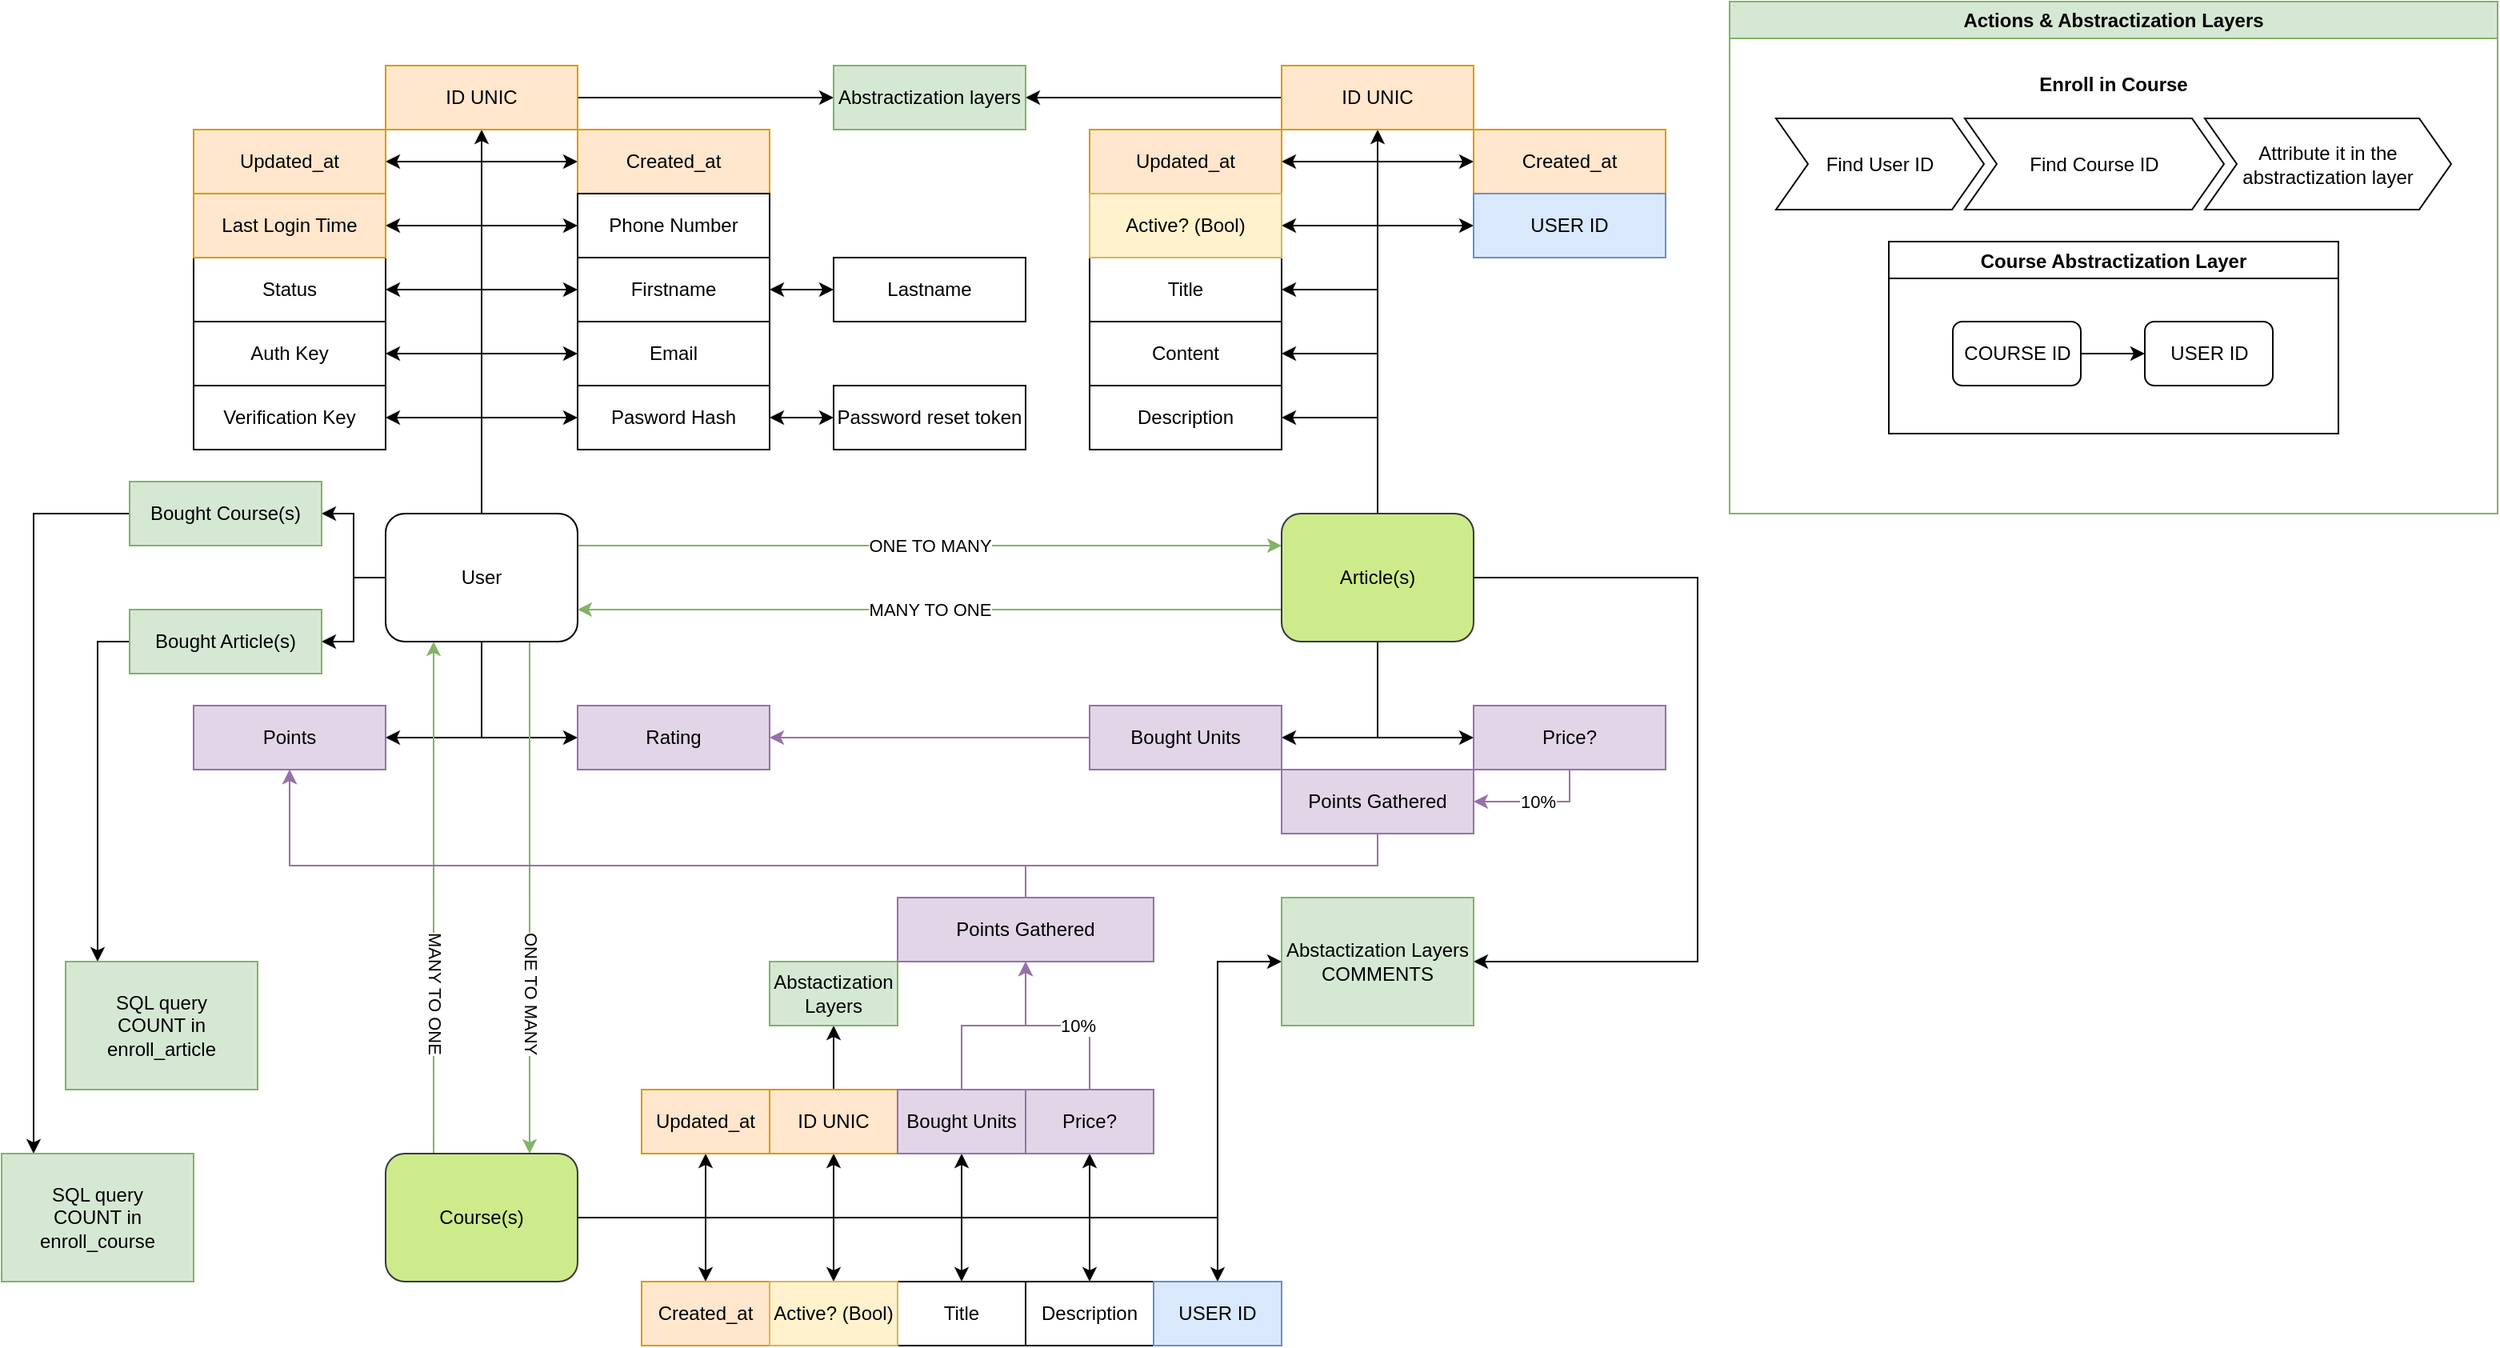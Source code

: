 <mxfile version="26.2.13">
  <diagram name="Page-1" id="SpCLHyw3w-fDd1gSGfi8">
    <mxGraphModel dx="1428" dy="751" grid="1" gridSize="10" guides="1" tooltips="1" connect="1" arrows="1" fold="1" page="1" pageScale="1" pageWidth="1600" pageHeight="900" background="none" math="0" shadow="0">
      <root>
        <mxCell id="0" />
        <mxCell id="1" parent="0" />
        <mxCell id="BDpEDTF0AWE_DL_EVBVq-15" style="edgeStyle=orthogonalEdgeStyle;rounded=0;orthogonalLoop=1;jettySize=auto;html=1;exitX=0.5;exitY=0;exitDx=0;exitDy=0;entryX=0;entryY=0.5;entryDx=0;entryDy=0;" parent="1" source="BDpEDTF0AWE_DL_EVBVq-1" target="BDpEDTF0AWE_DL_EVBVq-14" edge="1">
          <mxGeometry relative="1" as="geometry" />
        </mxCell>
        <mxCell id="BDpEDTF0AWE_DL_EVBVq-16" style="edgeStyle=orthogonalEdgeStyle;rounded=0;orthogonalLoop=1;jettySize=auto;html=1;exitX=0.5;exitY=0;exitDx=0;exitDy=0;entryX=0;entryY=0.5;entryDx=0;entryDy=0;" parent="1" source="BDpEDTF0AWE_DL_EVBVq-1" target="BDpEDTF0AWE_DL_EVBVq-11" edge="1">
          <mxGeometry relative="1" as="geometry" />
        </mxCell>
        <mxCell id="BDpEDTF0AWE_DL_EVBVq-26" style="edgeStyle=orthogonalEdgeStyle;rounded=0;orthogonalLoop=1;jettySize=auto;html=1;exitX=0.5;exitY=0;exitDx=0;exitDy=0;entryX=0.5;entryY=1;entryDx=0;entryDy=0;" parent="1" source="BDpEDTF0AWE_DL_EVBVq-1" target="BDpEDTF0AWE_DL_EVBVq-17" edge="1">
          <mxGeometry relative="1" as="geometry" />
        </mxCell>
        <mxCell id="BDpEDTF0AWE_DL_EVBVq-27" style="edgeStyle=orthogonalEdgeStyle;rounded=0;orthogonalLoop=1;jettySize=auto;html=1;exitX=0.5;exitY=0;exitDx=0;exitDy=0;entryX=1;entryY=0.5;entryDx=0;entryDy=0;" parent="1" source="BDpEDTF0AWE_DL_EVBVq-1" target="BDpEDTF0AWE_DL_EVBVq-23" edge="1">
          <mxGeometry relative="1" as="geometry" />
        </mxCell>
        <mxCell id="BDpEDTF0AWE_DL_EVBVq-28" style="edgeStyle=orthogonalEdgeStyle;rounded=0;orthogonalLoop=1;jettySize=auto;html=1;exitX=0.5;exitY=0;exitDx=0;exitDy=0;entryX=1;entryY=0.5;entryDx=0;entryDy=0;" parent="1" source="BDpEDTF0AWE_DL_EVBVq-1" target="BDpEDTF0AWE_DL_EVBVq-19" edge="1">
          <mxGeometry relative="1" as="geometry" />
        </mxCell>
        <mxCell id="BDpEDTF0AWE_DL_EVBVq-29" style="edgeStyle=orthogonalEdgeStyle;rounded=0;orthogonalLoop=1;jettySize=auto;html=1;exitX=0.5;exitY=0;exitDx=0;exitDy=0;entryX=1;entryY=0.5;entryDx=0;entryDy=0;" parent="1" source="BDpEDTF0AWE_DL_EVBVq-1" target="BDpEDTF0AWE_DL_EVBVq-3" edge="1">
          <mxGeometry relative="1" as="geometry" />
        </mxCell>
        <mxCell id="BDpEDTF0AWE_DL_EVBVq-56" style="edgeStyle=orthogonalEdgeStyle;rounded=0;orthogonalLoop=1;jettySize=auto;html=1;exitX=0.5;exitY=0;exitDx=0;exitDy=0;entryX=0;entryY=0.5;entryDx=0;entryDy=0;" parent="1" source="BDpEDTF0AWE_DL_EVBVq-1" target="BDpEDTF0AWE_DL_EVBVq-53" edge="1">
          <mxGeometry relative="1" as="geometry" />
        </mxCell>
        <mxCell id="BDpEDTF0AWE_DL_EVBVq-57" style="edgeStyle=orthogonalEdgeStyle;rounded=0;orthogonalLoop=1;jettySize=auto;html=1;exitX=0.5;exitY=0;exitDx=0;exitDy=0;entryX=1;entryY=0.5;entryDx=0;entryDy=0;" parent="1" source="BDpEDTF0AWE_DL_EVBVq-1" target="BDpEDTF0AWE_DL_EVBVq-55" edge="1">
          <mxGeometry relative="1" as="geometry" />
        </mxCell>
        <mxCell id="BDpEDTF0AWE_DL_EVBVq-69" style="edgeStyle=orthogonalEdgeStyle;rounded=0;orthogonalLoop=1;jettySize=auto;html=1;exitX=0.5;exitY=1;exitDx=0;exitDy=0;entryX=1;entryY=0.5;entryDx=0;entryDy=0;" parent="1" source="BDpEDTF0AWE_DL_EVBVq-1" target="BDpEDTF0AWE_DL_EVBVq-68" edge="1">
          <mxGeometry relative="1" as="geometry" />
        </mxCell>
        <mxCell id="BDpEDTF0AWE_DL_EVBVq-70" style="edgeStyle=orthogonalEdgeStyle;rounded=0;orthogonalLoop=1;jettySize=auto;html=1;exitX=0.5;exitY=1;exitDx=0;exitDy=0;entryX=0;entryY=0.5;entryDx=0;entryDy=0;" parent="1" source="BDpEDTF0AWE_DL_EVBVq-1" target="BDpEDTF0AWE_DL_EVBVq-67" edge="1">
          <mxGeometry relative="1" as="geometry" />
        </mxCell>
        <mxCell id="BDpEDTF0AWE_DL_EVBVq-99" value="ONE TO MANY" style="edgeStyle=orthogonalEdgeStyle;rounded=0;orthogonalLoop=1;jettySize=auto;html=1;exitX=1;exitY=0.25;exitDx=0;exitDy=0;entryX=0;entryY=0.25;entryDx=0;entryDy=0;fillColor=#d5e8d4;strokeColor=#82b366;" parent="1" source="BDpEDTF0AWE_DL_EVBVq-1" target="BDpEDTF0AWE_DL_EVBVq-36" edge="1">
          <mxGeometry relative="1" as="geometry" />
        </mxCell>
        <mxCell id="zXt6T8_A0Qbx5lt6x_ep-111" value="ONE TO MANY" style="edgeStyle=orthogonalEdgeStyle;rounded=0;orthogonalLoop=1;jettySize=auto;html=1;exitX=0.75;exitY=1;exitDx=0;exitDy=0;entryX=0.75;entryY=0;entryDx=0;entryDy=0;fillColor=#d5e8d4;strokeColor=#82b366;verticalAlign=middle;textDirection=vertical-lr;horizontal=1;" parent="1" source="BDpEDTF0AWE_DL_EVBVq-1" target="zXt6T8_A0Qbx5lt6x_ep-57" edge="1">
          <mxGeometry x="0.375" relative="1" as="geometry">
            <mxPoint as="offset" />
          </mxGeometry>
        </mxCell>
        <mxCell id="b23-u13hWjBqwHDTTbJf-5" style="edgeStyle=orthogonalEdgeStyle;rounded=0;orthogonalLoop=1;jettySize=auto;html=1;exitX=0;exitY=0.5;exitDx=0;exitDy=0;entryX=1;entryY=0.5;entryDx=0;entryDy=0;" parent="1" source="BDpEDTF0AWE_DL_EVBVq-1" target="b23-u13hWjBqwHDTTbJf-3" edge="1">
          <mxGeometry relative="1" as="geometry" />
        </mxCell>
        <mxCell id="b23-u13hWjBqwHDTTbJf-6" style="edgeStyle=orthogonalEdgeStyle;rounded=0;orthogonalLoop=1;jettySize=auto;html=1;exitX=0;exitY=0.5;exitDx=0;exitDy=0;entryX=1;entryY=0.5;entryDx=0;entryDy=0;" parent="1" source="BDpEDTF0AWE_DL_EVBVq-1" target="b23-u13hWjBqwHDTTbJf-4" edge="1">
          <mxGeometry relative="1" as="geometry" />
        </mxCell>
        <mxCell id="TWWR-lM8KjQBj56lfUW2-2" style="edgeStyle=orthogonalEdgeStyle;rounded=0;orthogonalLoop=1;jettySize=auto;html=1;exitX=0.5;exitY=0;exitDx=0;exitDy=0;entryX=1;entryY=0.5;entryDx=0;entryDy=0;" parent="1" source="BDpEDTF0AWE_DL_EVBVq-1" target="TWWR-lM8KjQBj56lfUW2-1" edge="1">
          <mxGeometry relative="1" as="geometry" />
        </mxCell>
        <mxCell id="SgNSh5f6w930leUZRXvH-3" style="edgeStyle=orthogonalEdgeStyle;rounded=0;orthogonalLoop=1;jettySize=auto;html=1;exitX=0.5;exitY=0;exitDx=0;exitDy=0;entryX=0;entryY=0.5;entryDx=0;entryDy=0;" parent="1" source="BDpEDTF0AWE_DL_EVBVq-1" target="SgNSh5f6w930leUZRXvH-1" edge="1">
          <mxGeometry relative="1" as="geometry" />
        </mxCell>
        <mxCell id="BDpEDTF0AWE_DL_EVBVq-1" value="User" style="rounded=1;whiteSpace=wrap;html=1;" parent="1" vertex="1">
          <mxGeometry x="280" y="320" width="120" height="80" as="geometry" />
        </mxCell>
        <mxCell id="BDpEDTF0AWE_DL_EVBVq-3" value="Status" style="rounded=0;whiteSpace=wrap;html=1;" parent="1" vertex="1">
          <mxGeometry x="160" y="160" width="120" height="40" as="geometry" />
        </mxCell>
        <mxCell id="BDpEDTF0AWE_DL_EVBVq-8" style="edgeStyle=orthogonalEdgeStyle;rounded=0;orthogonalLoop=1;jettySize=auto;html=1;exitX=0;exitY=0.5;exitDx=0;exitDy=0;startArrow=classic;startFill=1;endArrow=none;" parent="1" source="BDpEDTF0AWE_DL_EVBVq-5" target="BDpEDTF0AWE_DL_EVBVq-1" edge="1">
          <mxGeometry relative="1" as="geometry" />
        </mxCell>
        <mxCell id="BDpEDTF0AWE_DL_EVBVq-10" value="" style="edgeStyle=orthogonalEdgeStyle;rounded=0;orthogonalLoop=1;jettySize=auto;html=1;startArrow=classic;startFill=1;" parent="1" source="BDpEDTF0AWE_DL_EVBVq-5" target="BDpEDTF0AWE_DL_EVBVq-9" edge="1">
          <mxGeometry relative="1" as="geometry" />
        </mxCell>
        <mxCell id="BDpEDTF0AWE_DL_EVBVq-5" value="Firstname" style="rounded=0;whiteSpace=wrap;html=1;" parent="1" vertex="1">
          <mxGeometry x="400" y="160" width="120" height="40" as="geometry" />
        </mxCell>
        <mxCell id="BDpEDTF0AWE_DL_EVBVq-9" value="Lastname" style="rounded=0;whiteSpace=wrap;html=1;" parent="1" vertex="1">
          <mxGeometry x="560" y="160" width="120" height="40" as="geometry" />
        </mxCell>
        <mxCell id="BDpEDTF0AWE_DL_EVBVq-11" value="Email" style="rounded=0;whiteSpace=wrap;html=1;" parent="1" vertex="1">
          <mxGeometry x="400" y="200" width="120" height="40" as="geometry" />
        </mxCell>
        <mxCell id="BDpEDTF0AWE_DL_EVBVq-22" value="" style="edgeStyle=orthogonalEdgeStyle;rounded=0;orthogonalLoop=1;jettySize=auto;html=1;startArrow=classic;startFill=1;" parent="1" source="BDpEDTF0AWE_DL_EVBVq-14" target="BDpEDTF0AWE_DL_EVBVq-21" edge="1">
          <mxGeometry relative="1" as="geometry" />
        </mxCell>
        <mxCell id="BDpEDTF0AWE_DL_EVBVq-14" value="Pasword Hash" style="rounded=0;whiteSpace=wrap;html=1;" parent="1" vertex="1">
          <mxGeometry x="400" y="240" width="120" height="40" as="geometry" />
        </mxCell>
        <mxCell id="zXt6T8_A0Qbx5lt6x_ep-78" style="edgeStyle=orthogonalEdgeStyle;rounded=0;orthogonalLoop=1;jettySize=auto;html=1;exitX=1;exitY=0.5;exitDx=0;exitDy=0;entryX=0;entryY=0.5;entryDx=0;entryDy=0;" parent="1" source="BDpEDTF0AWE_DL_EVBVq-17" target="zXt6T8_A0Qbx5lt6x_ep-76" edge="1">
          <mxGeometry relative="1" as="geometry" />
        </mxCell>
        <mxCell id="BDpEDTF0AWE_DL_EVBVq-17" value="ID UNIC" style="rounded=0;whiteSpace=wrap;html=1;fillColor=#ffe6cc;strokeColor=#d79b00;" parent="1" vertex="1">
          <mxGeometry x="280" y="40" width="120" height="40" as="geometry" />
        </mxCell>
        <mxCell id="BDpEDTF0AWE_DL_EVBVq-19" value="&lt;div&gt;Auth Key&lt;/div&gt;" style="rounded=0;whiteSpace=wrap;html=1;" parent="1" vertex="1">
          <mxGeometry x="160" y="200" width="120" height="40" as="geometry" />
        </mxCell>
        <mxCell id="BDpEDTF0AWE_DL_EVBVq-21" value="Password reset token" style="rounded=0;whiteSpace=wrap;html=1;" parent="1" vertex="1">
          <mxGeometry x="560" y="240" width="120" height="40" as="geometry" />
        </mxCell>
        <mxCell id="BDpEDTF0AWE_DL_EVBVq-23" value="Verification Key" style="rounded=0;whiteSpace=wrap;html=1;" parent="1" vertex="1">
          <mxGeometry x="160" y="240" width="120" height="40" as="geometry" />
        </mxCell>
        <mxCell id="BDpEDTF0AWE_DL_EVBVq-42" style="edgeStyle=orthogonalEdgeStyle;rounded=0;orthogonalLoop=1;jettySize=auto;html=1;exitX=0.5;exitY=0;exitDx=0;exitDy=0;entryX=0.5;entryY=1;entryDx=0;entryDy=0;" parent="1" source="BDpEDTF0AWE_DL_EVBVq-36" target="BDpEDTF0AWE_DL_EVBVq-41" edge="1">
          <mxGeometry relative="1" as="geometry" />
        </mxCell>
        <mxCell id="BDpEDTF0AWE_DL_EVBVq-60" style="edgeStyle=orthogonalEdgeStyle;rounded=0;orthogonalLoop=1;jettySize=auto;html=1;exitX=0.5;exitY=0;exitDx=0;exitDy=0;entryX=1;entryY=0.5;entryDx=0;entryDy=0;" parent="1" source="BDpEDTF0AWE_DL_EVBVq-36" target="BDpEDTF0AWE_DL_EVBVq-59" edge="1">
          <mxGeometry relative="1" as="geometry" />
        </mxCell>
        <mxCell id="BDpEDTF0AWE_DL_EVBVq-61" style="edgeStyle=orthogonalEdgeStyle;rounded=0;orthogonalLoop=1;jettySize=auto;html=1;exitX=0.5;exitY=0;exitDx=0;exitDy=0;entryX=0;entryY=0.5;entryDx=0;entryDy=0;" parent="1" source="BDpEDTF0AWE_DL_EVBVq-36" target="BDpEDTF0AWE_DL_EVBVq-58" edge="1">
          <mxGeometry relative="1" as="geometry" />
        </mxCell>
        <mxCell id="BDpEDTF0AWE_DL_EVBVq-98" value="MANY TO ONE" style="edgeStyle=orthogonalEdgeStyle;rounded=0;orthogonalLoop=1;jettySize=auto;html=1;exitX=0;exitY=0.75;exitDx=0;exitDy=0;entryX=1;entryY=0.75;entryDx=0;entryDy=0;fillColor=#d5e8d4;strokeColor=#82b366;" parent="1" source="BDpEDTF0AWE_DL_EVBVq-36" target="BDpEDTF0AWE_DL_EVBVq-1" edge="1">
          <mxGeometry relative="1" as="geometry" />
        </mxCell>
        <mxCell id="zXt6T8_A0Qbx5lt6x_ep-90" style="edgeStyle=orthogonalEdgeStyle;rounded=0;orthogonalLoop=1;jettySize=auto;html=1;exitX=0.5;exitY=0;exitDx=0;exitDy=0;entryX=1;entryY=0.5;entryDx=0;entryDy=0;" parent="1" source="BDpEDTF0AWE_DL_EVBVq-36" target="BDpEDTF0AWE_DL_EVBVq-82" edge="1">
          <mxGeometry relative="1" as="geometry" />
        </mxCell>
        <mxCell id="zXt6T8_A0Qbx5lt6x_ep-91" style="edgeStyle=orthogonalEdgeStyle;rounded=0;orthogonalLoop=1;jettySize=auto;html=1;exitX=0.5;exitY=0;exitDx=0;exitDy=0;entryX=1;entryY=0.5;entryDx=0;entryDy=0;" parent="1" source="BDpEDTF0AWE_DL_EVBVq-36" target="BDpEDTF0AWE_DL_EVBVq-52" edge="1">
          <mxGeometry relative="1" as="geometry" />
        </mxCell>
        <mxCell id="pmZ3VkrzZczNzY6PQVmS-1" style="edgeStyle=orthogonalEdgeStyle;rounded=0;orthogonalLoop=1;jettySize=auto;html=1;exitX=0.5;exitY=0;exitDx=0;exitDy=0;entryX=1;entryY=0.5;entryDx=0;entryDy=0;" edge="1" parent="1" source="BDpEDTF0AWE_DL_EVBVq-36" target="BDpEDTF0AWE_DL_EVBVq-51">
          <mxGeometry relative="1" as="geometry" />
        </mxCell>
        <mxCell id="pmZ3VkrzZczNzY6PQVmS-2" style="edgeStyle=orthogonalEdgeStyle;rounded=0;orthogonalLoop=1;jettySize=auto;html=1;exitX=0.5;exitY=0;exitDx=0;exitDy=0;entryX=1;entryY=0.5;entryDx=0;entryDy=0;" edge="1" parent="1" source="BDpEDTF0AWE_DL_EVBVq-36" target="BDpEDTF0AWE_DL_EVBVq-65">
          <mxGeometry relative="1" as="geometry" />
        </mxCell>
        <mxCell id="pmZ3VkrzZczNzY6PQVmS-5" style="edgeStyle=orthogonalEdgeStyle;rounded=0;orthogonalLoop=1;jettySize=auto;html=1;exitX=0.5;exitY=1;exitDx=0;exitDy=0;entryX=1;entryY=0.5;entryDx=0;entryDy=0;" edge="1" parent="1" source="BDpEDTF0AWE_DL_EVBVq-36" target="BDpEDTF0AWE_DL_EVBVq-72">
          <mxGeometry relative="1" as="geometry" />
        </mxCell>
        <mxCell id="pmZ3VkrzZczNzY6PQVmS-6" style="edgeStyle=orthogonalEdgeStyle;rounded=0;orthogonalLoop=1;jettySize=auto;html=1;exitX=0.5;exitY=1;exitDx=0;exitDy=0;entryX=0;entryY=0.5;entryDx=0;entryDy=0;" edge="1" parent="1" source="BDpEDTF0AWE_DL_EVBVq-36" target="BDpEDTF0AWE_DL_EVBVq-75">
          <mxGeometry relative="1" as="geometry" />
        </mxCell>
        <mxCell id="pmZ3VkrzZczNzY6PQVmS-11" style="edgeStyle=orthogonalEdgeStyle;rounded=0;orthogonalLoop=1;jettySize=auto;html=1;exitX=1;exitY=0.5;exitDx=0;exitDy=0;entryX=1;entryY=0.5;entryDx=0;entryDy=0;" edge="1" parent="1" source="BDpEDTF0AWE_DL_EVBVq-36" target="Z7HvO6-M0mpKmduFmXqY-6">
          <mxGeometry relative="1" as="geometry">
            <Array as="points">
              <mxPoint x="1100" y="360" />
              <mxPoint x="1100" y="600" />
            </Array>
          </mxGeometry>
        </mxCell>
        <mxCell id="pmZ3VkrzZczNzY6PQVmS-20" style="edgeStyle=orthogonalEdgeStyle;rounded=0;orthogonalLoop=1;jettySize=auto;html=1;exitX=0.5;exitY=0;exitDx=0;exitDy=0;entryX=0;entryY=0.5;entryDx=0;entryDy=0;" edge="1" parent="1" source="BDpEDTF0AWE_DL_EVBVq-36" target="pmZ3VkrzZczNzY6PQVmS-19">
          <mxGeometry relative="1" as="geometry" />
        </mxCell>
        <mxCell id="BDpEDTF0AWE_DL_EVBVq-36" value="&lt;div&gt;Article(s)&lt;/div&gt;" style="rounded=1;whiteSpace=wrap;html=1;glass=0;shadow=0;fillColor=#cdeb8b;strokeColor=#36393d;" parent="1" vertex="1">
          <mxGeometry x="840" y="320" width="120" height="80" as="geometry" />
        </mxCell>
        <mxCell id="zXt6T8_A0Qbx5lt6x_ep-77" style="edgeStyle=orthogonalEdgeStyle;rounded=0;orthogonalLoop=1;jettySize=auto;html=1;exitX=0;exitY=0.5;exitDx=0;exitDy=0;entryX=1;entryY=0.5;entryDx=0;entryDy=0;" parent="1" source="BDpEDTF0AWE_DL_EVBVq-41" target="zXt6T8_A0Qbx5lt6x_ep-76" edge="1">
          <mxGeometry relative="1" as="geometry" />
        </mxCell>
        <mxCell id="BDpEDTF0AWE_DL_EVBVq-41" value="ID UNIC" style="rounded=0;whiteSpace=wrap;html=1;fillColor=#ffe6cc;strokeColor=#d79b00;" parent="1" vertex="1">
          <mxGeometry x="840" y="40" width="120" height="40" as="geometry" />
        </mxCell>
        <mxCell id="BDpEDTF0AWE_DL_EVBVq-51" value="&lt;div&gt;Title&lt;/div&gt;" style="rounded=0;whiteSpace=wrap;html=1;" parent="1" vertex="1">
          <mxGeometry x="720" y="160" width="120" height="40" as="geometry" />
        </mxCell>
        <mxCell id="BDpEDTF0AWE_DL_EVBVq-52" value="Content" style="rounded=0;whiteSpace=wrap;html=1;" parent="1" vertex="1">
          <mxGeometry x="720" y="200" width="120" height="40" as="geometry" />
        </mxCell>
        <mxCell id="BDpEDTF0AWE_DL_EVBVq-53" value="&lt;div&gt;Created_at&lt;/div&gt;" style="rounded=0;whiteSpace=wrap;html=1;fillColor=#ffe6cc;strokeColor=#d79b00;" parent="1" vertex="1">
          <mxGeometry x="400" y="80" width="120" height="40" as="geometry" />
        </mxCell>
        <mxCell id="BDpEDTF0AWE_DL_EVBVq-55" value="Updated_at" style="rounded=0;whiteSpace=wrap;html=1;fillColor=#ffe6cc;strokeColor=#d79b00;" parent="1" vertex="1">
          <mxGeometry x="160" y="80" width="120" height="40" as="geometry" />
        </mxCell>
        <mxCell id="BDpEDTF0AWE_DL_EVBVq-58" value="&lt;div&gt;Created_at&lt;/div&gt;" style="rounded=0;whiteSpace=wrap;html=1;fillColor=#ffe6cc;strokeColor=#d79b00;" parent="1" vertex="1">
          <mxGeometry x="960" y="80" width="120" height="40" as="geometry" />
        </mxCell>
        <mxCell id="BDpEDTF0AWE_DL_EVBVq-59" value="Updated_at" style="rounded=0;whiteSpace=wrap;html=1;fillColor=#ffe6cc;strokeColor=#d79b00;" parent="1" vertex="1">
          <mxGeometry x="720" y="80" width="120" height="40" as="geometry" />
        </mxCell>
        <mxCell id="BDpEDTF0AWE_DL_EVBVq-65" value="Active? (Bool)" style="rounded=0;whiteSpace=wrap;html=1;fillColor=#fff2cc;strokeColor=#d6b656;" parent="1" vertex="1">
          <mxGeometry x="720" y="120" width="120" height="40" as="geometry" />
        </mxCell>
        <mxCell id="BDpEDTF0AWE_DL_EVBVq-67" value="Rating" style="rounded=0;whiteSpace=wrap;html=1;fillColor=#e1d5e7;strokeColor=#9673a6;" parent="1" vertex="1">
          <mxGeometry x="400" y="440" width="120" height="40" as="geometry" />
        </mxCell>
        <mxCell id="BDpEDTF0AWE_DL_EVBVq-68" value="&lt;div&gt;Points&lt;/div&gt;" style="rounded=0;whiteSpace=wrap;html=1;fillColor=#e1d5e7;strokeColor=#9673a6;" parent="1" vertex="1">
          <mxGeometry x="160" y="440" width="120" height="40" as="geometry" />
        </mxCell>
        <mxCell id="pmZ3VkrzZczNzY6PQVmS-8" style="edgeStyle=orthogonalEdgeStyle;rounded=0;orthogonalLoop=1;jettySize=auto;html=1;exitX=0.5;exitY=1;exitDx=0;exitDy=0;entryX=0.5;entryY=1;entryDx=0;entryDy=0;fillColor=#e1d5e7;strokeColor=#9673a6;" edge="1" parent="1" source="BDpEDTF0AWE_DL_EVBVq-71" target="BDpEDTF0AWE_DL_EVBVq-68">
          <mxGeometry relative="1" as="geometry" />
        </mxCell>
        <mxCell id="BDpEDTF0AWE_DL_EVBVq-71" value="Points Gathered" style="rounded=0;whiteSpace=wrap;html=1;fillColor=#e1d5e7;strokeColor=#9673a6;" parent="1" vertex="1">
          <mxGeometry x="840" y="480" width="120" height="40" as="geometry" />
        </mxCell>
        <mxCell id="zXt6T8_A0Qbx5lt6x_ep-5" style="edgeStyle=orthogonalEdgeStyle;rounded=0;orthogonalLoop=1;jettySize=auto;html=1;exitX=0;exitY=0.5;exitDx=0;exitDy=0;entryX=1;entryY=0.5;entryDx=0;entryDy=0;fillColor=#e1d5e7;strokeColor=#9673a6;" parent="1" source="BDpEDTF0AWE_DL_EVBVq-72" target="BDpEDTF0AWE_DL_EVBVq-67" edge="1">
          <mxGeometry relative="1" as="geometry" />
        </mxCell>
        <mxCell id="BDpEDTF0AWE_DL_EVBVq-72" value="Bought Units" style="rounded=0;whiteSpace=wrap;html=1;fillColor=#e1d5e7;strokeColor=#9673a6;" parent="1" vertex="1">
          <mxGeometry x="720" y="440" width="120" height="40" as="geometry" />
        </mxCell>
        <mxCell id="pmZ3VkrzZczNzY6PQVmS-7" value="10%" style="edgeStyle=orthogonalEdgeStyle;rounded=0;orthogonalLoop=1;jettySize=auto;html=1;exitX=0.5;exitY=1;exitDx=0;exitDy=0;entryX=1;entryY=0.5;entryDx=0;entryDy=0;fillColor=#e1d5e7;strokeColor=#9673a6;" edge="1" parent="1" source="BDpEDTF0AWE_DL_EVBVq-75" target="BDpEDTF0AWE_DL_EVBVq-71">
          <mxGeometry relative="1" as="geometry" />
        </mxCell>
        <mxCell id="BDpEDTF0AWE_DL_EVBVq-75" value="Price?" style="rounded=0;whiteSpace=wrap;html=1;fillColor=#e1d5e7;strokeColor=#9673a6;" parent="1" vertex="1">
          <mxGeometry x="960" y="440" width="120" height="40" as="geometry" />
        </mxCell>
        <mxCell id="BDpEDTF0AWE_DL_EVBVq-82" value="Description" style="rounded=0;whiteSpace=wrap;html=1;" parent="1" vertex="1">
          <mxGeometry x="720" y="240" width="120" height="40" as="geometry" />
        </mxCell>
        <mxCell id="zXt6T8_A0Qbx5lt6x_ep-27" value="Actions &amp;amp; Abstractization Layers" style="swimlane;horizontal=1;whiteSpace=wrap;html=1;fillStyle=auto;rounded=0;glass=0;swimlaneFillColor=none;fillColor=#d5e8d4;shadow=0;strokeColor=#82b366;" parent="1" vertex="1">
          <mxGeometry x="1120" width="480" height="320" as="geometry" />
        </mxCell>
        <mxCell id="zXt6T8_A0Qbx5lt6x_ep-17" value="Course Abstractization Layer" style="swimlane;swimlaneFillColor=default;" parent="zXt6T8_A0Qbx5lt6x_ep-27" vertex="1">
          <mxGeometry x="99.5" y="150" width="281" height="120" as="geometry" />
        </mxCell>
        <mxCell id="zXt6T8_A0Qbx5lt6x_ep-18" value="USER ID" style="rounded=1;whiteSpace=wrap;html=1;" parent="zXt6T8_A0Qbx5lt6x_ep-17" vertex="1">
          <mxGeometry x="160" y="50" width="80" height="40" as="geometry" />
        </mxCell>
        <mxCell id="zXt6T8_A0Qbx5lt6x_ep-19" style="edgeStyle=orthogonalEdgeStyle;rounded=0;orthogonalLoop=1;jettySize=auto;html=1;exitX=1;exitY=0.5;exitDx=0;exitDy=0;entryX=0;entryY=0.5;entryDx=0;entryDy=0;" parent="zXt6T8_A0Qbx5lt6x_ep-17" source="zXt6T8_A0Qbx5lt6x_ep-20" target="zXt6T8_A0Qbx5lt6x_ep-18" edge="1">
          <mxGeometry relative="1" as="geometry" />
        </mxCell>
        <mxCell id="zXt6T8_A0Qbx5lt6x_ep-20" value="COURSE ID" style="rounded=1;whiteSpace=wrap;html=1;" parent="zXt6T8_A0Qbx5lt6x_ep-17" vertex="1">
          <mxGeometry x="40" y="50" width="80" height="40" as="geometry" />
        </mxCell>
        <mxCell id="zXt6T8_A0Qbx5lt6x_ep-22" value="Enroll in Course" style="swimlane;childLayout=stackLayout;horizontal=1;fillColor=none;horizontalStack=1;resizeParent=1;resizeParentMax=0;resizeLast=0;collapsible=0;strokeColor=none;stackBorder=10;stackSpacing=-12;resizable=1;align=center;points=[];whiteSpace=wrap;html=1;" parent="zXt6T8_A0Qbx5lt6x_ep-27" vertex="1">
          <mxGeometry x="19" y="40" width="442" height="100" as="geometry" />
        </mxCell>
        <mxCell id="zXt6T8_A0Qbx5lt6x_ep-23" value="Find User ID" style="shape=step;perimeter=stepPerimeter;fixedSize=1;points=[];whiteSpace=wrap;html=1;" parent="zXt6T8_A0Qbx5lt6x_ep-22" vertex="1">
          <mxGeometry x="10" y="33" width="130" height="57" as="geometry" />
        </mxCell>
        <mxCell id="zXt6T8_A0Qbx5lt6x_ep-24" value="Find Course ID" style="shape=step;perimeter=stepPerimeter;fixedSize=1;points=[];whiteSpace=wrap;html=1;" parent="zXt6T8_A0Qbx5lt6x_ep-22" vertex="1">
          <mxGeometry x="128" y="33" width="162" height="57" as="geometry" />
        </mxCell>
        <mxCell id="zXt6T8_A0Qbx5lt6x_ep-25" value="Attribute it in the abstractization layer" style="shape=step;perimeter=stepPerimeter;fixedSize=1;points=[];whiteSpace=wrap;html=1;" parent="zXt6T8_A0Qbx5lt6x_ep-22" vertex="1">
          <mxGeometry x="278" y="33" width="154" height="57" as="geometry" />
        </mxCell>
        <mxCell id="zXt6T8_A0Qbx5lt6x_ep-63" style="edgeStyle=orthogonalEdgeStyle;rounded=0;orthogonalLoop=1;jettySize=auto;html=1;exitX=1;exitY=0.5;exitDx=0;exitDy=0;entryX=0.5;entryY=0;entryDx=0;entryDy=0;" parent="1" source="zXt6T8_A0Qbx5lt6x_ep-57" target="zXt6T8_A0Qbx5lt6x_ep-59" edge="1">
          <mxGeometry relative="1" as="geometry" />
        </mxCell>
        <mxCell id="zXt6T8_A0Qbx5lt6x_ep-64" style="edgeStyle=orthogonalEdgeStyle;rounded=0;orthogonalLoop=1;jettySize=auto;html=1;exitX=1;exitY=0.5;exitDx=0;exitDy=0;entryX=0.5;entryY=0;entryDx=0;entryDy=0;" parent="1" source="zXt6T8_A0Qbx5lt6x_ep-57" target="zXt6T8_A0Qbx5lt6x_ep-60" edge="1">
          <mxGeometry relative="1" as="geometry" />
        </mxCell>
        <mxCell id="zXt6T8_A0Qbx5lt6x_ep-70" style="edgeStyle=orthogonalEdgeStyle;rounded=0;orthogonalLoop=1;jettySize=auto;html=1;exitX=1;exitY=0.5;exitDx=0;exitDy=0;entryX=0.5;entryY=1;entryDx=0;entryDy=0;" parent="1" source="zXt6T8_A0Qbx5lt6x_ep-57" target="zXt6T8_A0Qbx5lt6x_ep-68" edge="1">
          <mxGeometry relative="1" as="geometry" />
        </mxCell>
        <mxCell id="zXt6T8_A0Qbx5lt6x_ep-71" style="edgeStyle=orthogonalEdgeStyle;rounded=0;orthogonalLoop=1;jettySize=auto;html=1;exitX=1;exitY=0.5;exitDx=0;exitDy=0;entryX=0.5;entryY=1;entryDx=0;entryDy=0;" parent="1" source="zXt6T8_A0Qbx5lt6x_ep-57" target="zXt6T8_A0Qbx5lt6x_ep-65" edge="1">
          <mxGeometry relative="1" as="geometry" />
        </mxCell>
        <mxCell id="zXt6T8_A0Qbx5lt6x_ep-99" style="edgeStyle=orthogonalEdgeStyle;rounded=0;orthogonalLoop=1;jettySize=auto;html=1;exitX=1;exitY=0.5;exitDx=0;exitDy=0;entryX=0.5;entryY=1;entryDx=0;entryDy=0;" parent="1" source="zXt6T8_A0Qbx5lt6x_ep-57" target="zXt6T8_A0Qbx5lt6x_ep-94" edge="1">
          <mxGeometry relative="1" as="geometry" />
        </mxCell>
        <mxCell id="zXt6T8_A0Qbx5lt6x_ep-100" style="edgeStyle=orthogonalEdgeStyle;rounded=0;orthogonalLoop=1;jettySize=auto;html=1;exitX=1;exitY=0.5;exitDx=0;exitDy=0;entryX=0.5;entryY=1;entryDx=0;entryDy=0;" parent="1" source="zXt6T8_A0Qbx5lt6x_ep-57" target="zXt6T8_A0Qbx5lt6x_ep-95" edge="1">
          <mxGeometry relative="1" as="geometry" />
        </mxCell>
        <mxCell id="zXt6T8_A0Qbx5lt6x_ep-105" style="edgeStyle=orthogonalEdgeStyle;rounded=0;orthogonalLoop=1;jettySize=auto;html=1;exitX=1;exitY=0.5;exitDx=0;exitDy=0;entryX=0.5;entryY=0;entryDx=0;entryDy=0;" parent="1" source="zXt6T8_A0Qbx5lt6x_ep-57" target="zXt6T8_A0Qbx5lt6x_ep-67" edge="1">
          <mxGeometry relative="1" as="geometry" />
        </mxCell>
        <mxCell id="zXt6T8_A0Qbx5lt6x_ep-112" value="MANY TO ONE" style="edgeStyle=orthogonalEdgeStyle;rounded=0;orthogonalLoop=1;jettySize=auto;html=1;exitX=0.25;exitY=0;exitDx=0;exitDy=0;entryX=0.25;entryY=1;entryDx=0;entryDy=0;fillColor=#d5e8d4;strokeColor=#82b366;textDirection=vertical-lr;" parent="1" source="zXt6T8_A0Qbx5lt6x_ep-57" target="BDpEDTF0AWE_DL_EVBVq-1" edge="1">
          <mxGeometry x="-0.375" relative="1" as="geometry">
            <mxPoint as="offset" />
          </mxGeometry>
        </mxCell>
        <mxCell id="pmZ3VkrzZczNzY6PQVmS-10" style="edgeStyle=orthogonalEdgeStyle;rounded=0;orthogonalLoop=1;jettySize=auto;html=1;exitX=1;exitY=0.5;exitDx=0;exitDy=0;entryX=0;entryY=0.5;entryDx=0;entryDy=0;" edge="1" parent="1" source="zXt6T8_A0Qbx5lt6x_ep-57" target="Z7HvO6-M0mpKmduFmXqY-6">
          <mxGeometry relative="1" as="geometry">
            <Array as="points">
              <mxPoint x="800" y="760" />
              <mxPoint x="800" y="600" />
            </Array>
          </mxGeometry>
        </mxCell>
        <mxCell id="pmZ3VkrzZczNzY6PQVmS-23" style="edgeStyle=orthogonalEdgeStyle;rounded=0;orthogonalLoop=1;jettySize=auto;html=1;exitX=1;exitY=0.5;exitDx=0;exitDy=0;entryX=0.5;entryY=0;entryDx=0;entryDy=0;" edge="1" parent="1" source="zXt6T8_A0Qbx5lt6x_ep-57" target="pmZ3VkrzZczNzY6PQVmS-21">
          <mxGeometry relative="1" as="geometry" />
        </mxCell>
        <mxCell id="pmZ3VkrzZczNzY6PQVmS-24" style="edgeStyle=orthogonalEdgeStyle;rounded=0;orthogonalLoop=1;jettySize=auto;html=1;exitX=1;exitY=0.5;exitDx=0;exitDy=0;entryX=0.5;entryY=0;entryDx=0;entryDy=0;" edge="1" parent="1" source="zXt6T8_A0Qbx5lt6x_ep-57" target="zXt6T8_A0Qbx5lt6x_ep-69">
          <mxGeometry relative="1" as="geometry" />
        </mxCell>
        <mxCell id="zXt6T8_A0Qbx5lt6x_ep-57" value="&lt;div&gt;Course(s)&lt;/div&gt;" style="rounded=1;whiteSpace=wrap;html=1;glass=0;shadow=0;fillColor=#cdeb8b;strokeColor=#36393d;" parent="1" vertex="1">
          <mxGeometry x="280" y="720" width="120" height="80" as="geometry" />
        </mxCell>
        <mxCell id="zXt6T8_A0Qbx5lt6x_ep-59" value="Title" style="rounded=0;whiteSpace=wrap;html=1;" parent="1" vertex="1">
          <mxGeometry x="600" y="800" width="80" height="40" as="geometry" />
        </mxCell>
        <mxCell id="zXt6T8_A0Qbx5lt6x_ep-60" value="Description" style="rounded=0;whiteSpace=wrap;html=1;" parent="1" vertex="1">
          <mxGeometry x="680" y="800" width="80" height="40" as="geometry" />
        </mxCell>
        <mxCell id="zXt6T8_A0Qbx5lt6x_ep-80" value="" style="edgeStyle=orthogonalEdgeStyle;rounded=0;orthogonalLoop=1;jettySize=auto;html=1;" parent="1" source="zXt6T8_A0Qbx5lt6x_ep-65" target="zXt6T8_A0Qbx5lt6x_ep-79" edge="1">
          <mxGeometry relative="1" as="geometry" />
        </mxCell>
        <mxCell id="zXt6T8_A0Qbx5lt6x_ep-65" value="ID UNIC" style="rounded=0;whiteSpace=wrap;html=1;fillColor=#ffe6cc;strokeColor=#d79b00;" parent="1" vertex="1">
          <mxGeometry x="520" y="680" width="80" height="40" as="geometry" />
        </mxCell>
        <mxCell id="zXt6T8_A0Qbx5lt6x_ep-67" value="&lt;div&gt;Created_at&lt;/div&gt;" style="rounded=0;whiteSpace=wrap;html=1;fillColor=#ffe6cc;strokeColor=#d79b00;" parent="1" vertex="1">
          <mxGeometry x="440" y="800" width="80" height="40" as="geometry" />
        </mxCell>
        <mxCell id="zXt6T8_A0Qbx5lt6x_ep-68" value="Updated_at" style="rounded=0;whiteSpace=wrap;html=1;fillColor=#ffe6cc;strokeColor=#d79b00;" parent="1" vertex="1">
          <mxGeometry x="440" y="680" width="80" height="40" as="geometry" />
        </mxCell>
        <mxCell id="zXt6T8_A0Qbx5lt6x_ep-69" value="Active? (Bool)" style="rounded=0;whiteSpace=wrap;html=1;fillColor=#fff2cc;strokeColor=#d6b656;" parent="1" vertex="1">
          <mxGeometry x="520" y="800" width="80" height="40" as="geometry" />
        </mxCell>
        <mxCell id="zXt6T8_A0Qbx5lt6x_ep-76" value="Abstractization layers" style="rounded=0;whiteSpace=wrap;html=1;fillColor=#d5e8d4;strokeColor=#82b366;" parent="1" vertex="1">
          <mxGeometry x="560" y="40" width="120" height="40" as="geometry" />
        </mxCell>
        <mxCell id="zXt6T8_A0Qbx5lt6x_ep-79" value="Abstactization Layers" style="rounded=0;whiteSpace=wrap;html=1;fillColor=#d5e8d4;strokeColor=#82b366;" parent="1" vertex="1">
          <mxGeometry x="520" y="600" width="80" height="40" as="geometry" />
        </mxCell>
        <mxCell id="zXt6T8_A0Qbx5lt6x_ep-104" style="edgeStyle=orthogonalEdgeStyle;rounded=0;orthogonalLoop=1;jettySize=auto;html=1;exitX=0.5;exitY=0;exitDx=0;exitDy=0;entryX=0.5;entryY=1;entryDx=0;entryDy=0;fillColor=#e1d5e7;strokeColor=#9673a6;" parent="1" source="zXt6T8_A0Qbx5lt6x_ep-93" target="BDpEDTF0AWE_DL_EVBVq-68" edge="1">
          <mxGeometry relative="1" as="geometry">
            <Array as="points">
              <mxPoint x="680" y="540" />
              <mxPoint x="220" y="540" />
            </Array>
          </mxGeometry>
        </mxCell>
        <mxCell id="zXt6T8_A0Qbx5lt6x_ep-93" value="Points Gathered" style="rounded=0;whiteSpace=wrap;html=1;fillColor=#e1d5e7;strokeColor=#9673a6;" parent="1" vertex="1">
          <mxGeometry x="600" y="560" width="160" height="40" as="geometry" />
        </mxCell>
        <mxCell id="zXt6T8_A0Qbx5lt6x_ep-116" style="edgeStyle=orthogonalEdgeStyle;rounded=0;orthogonalLoop=1;jettySize=auto;html=1;exitX=0.5;exitY=0;exitDx=0;exitDy=0;entryX=0.5;entryY=1;entryDx=0;entryDy=0;fillColor=#e1d5e7;strokeColor=#9673a6;" parent="1" source="zXt6T8_A0Qbx5lt6x_ep-94" target="zXt6T8_A0Qbx5lt6x_ep-93" edge="1">
          <mxGeometry relative="1" as="geometry">
            <Array as="points">
              <mxPoint x="720" y="640" />
              <mxPoint x="760" y="640" />
            </Array>
          </mxGeometry>
        </mxCell>
        <mxCell id="zXt6T8_A0Qbx5lt6x_ep-94" value="Bought Units" style="rounded=0;whiteSpace=wrap;html=1;fillColor=#e1d5e7;strokeColor=#9673a6;" parent="1" vertex="1">
          <mxGeometry x="600" y="680" width="80" height="40" as="geometry" />
        </mxCell>
        <mxCell id="pmZ3VkrzZczNzY6PQVmS-9" value="10%" style="edgeStyle=orthogonalEdgeStyle;rounded=0;orthogonalLoop=1;jettySize=auto;html=1;exitX=0.5;exitY=0;exitDx=0;exitDy=0;entryX=0.5;entryY=1;entryDx=0;entryDy=0;align=left;fillColor=#e1d5e7;strokeColor=#9673a6;" edge="1" parent="1" source="zXt6T8_A0Qbx5lt6x_ep-95" target="zXt6T8_A0Qbx5lt6x_ep-93">
          <mxGeometry relative="1" as="geometry" />
        </mxCell>
        <mxCell id="zXt6T8_A0Qbx5lt6x_ep-95" value="Price?" style="rounded=0;whiteSpace=wrap;html=1;fillColor=#e1d5e7;strokeColor=#9673a6;" parent="1" vertex="1">
          <mxGeometry x="680" y="680" width="80" height="40" as="geometry" />
        </mxCell>
        <mxCell id="pmZ3VkrzZczNzY6PQVmS-13" value="" style="edgeStyle=orthogonalEdgeStyle;rounded=0;orthogonalLoop=1;jettySize=auto;html=1;" edge="1" parent="1" source="b23-u13hWjBqwHDTTbJf-3" target="pmZ3VkrzZczNzY6PQVmS-12">
          <mxGeometry relative="1" as="geometry">
            <Array as="points">
              <mxPoint x="60" y="320" />
            </Array>
          </mxGeometry>
        </mxCell>
        <mxCell id="b23-u13hWjBqwHDTTbJf-3" value="Bought Course(s)" style="rounded=0;whiteSpace=wrap;html=1;fillColor=#d5e8d4;strokeColor=#82b366;" parent="1" vertex="1">
          <mxGeometry x="120" y="300" width="120" height="40" as="geometry" />
        </mxCell>
        <mxCell id="pmZ3VkrzZczNzY6PQVmS-18" value="" style="edgeStyle=orthogonalEdgeStyle;rounded=0;orthogonalLoop=1;jettySize=auto;html=1;" edge="1" parent="1" source="b23-u13hWjBqwHDTTbJf-4" target="pmZ3VkrzZczNzY6PQVmS-17">
          <mxGeometry relative="1" as="geometry">
            <Array as="points">
              <mxPoint x="100" y="400" />
            </Array>
          </mxGeometry>
        </mxCell>
        <mxCell id="b23-u13hWjBqwHDTTbJf-4" value="Bought Article(s)" style="rounded=0;whiteSpace=wrap;html=1;fillColor=#d5e8d4;strokeColor=#82b366;" parent="1" vertex="1">
          <mxGeometry x="120" y="380" width="120" height="40" as="geometry" />
        </mxCell>
        <mxCell id="TWWR-lM8KjQBj56lfUW2-1" value="Last Login Time" style="rounded=0;whiteSpace=wrap;html=1;fillColor=#ffe6cc;strokeColor=#d79b00;" parent="1" vertex="1">
          <mxGeometry x="160" y="120" width="120" height="40" as="geometry" />
        </mxCell>
        <mxCell id="Z7HvO6-M0mpKmduFmXqY-6" value="&lt;div&gt;Abstactization Layers&lt;/div&gt;COMMENTS" style="rounded=0;whiteSpace=wrap;html=1;fillColor=#d5e8d4;strokeColor=#82b366;" parent="1" vertex="1">
          <mxGeometry x="840" y="560" width="120" height="80" as="geometry" />
        </mxCell>
        <mxCell id="SgNSh5f6w930leUZRXvH-1" value="Phone Number" style="rounded=0;whiteSpace=wrap;html=1;" parent="1" vertex="1">
          <mxGeometry x="400" y="120" width="120" height="40" as="geometry" />
        </mxCell>
        <mxCell id="pmZ3VkrzZczNzY6PQVmS-12" value="SQL query&lt;div&gt;COUNT in enroll_course&lt;/div&gt;" style="rounded=0;whiteSpace=wrap;html=1;fillColor=#d5e8d4;strokeColor=#82b366;" vertex="1" parent="1">
          <mxGeometry x="40" y="720" width="120" height="80" as="geometry" />
        </mxCell>
        <mxCell id="pmZ3VkrzZczNzY6PQVmS-17" value="SQL query&lt;div&gt;COUNT in enroll_article&lt;/div&gt;" style="rounded=0;whiteSpace=wrap;html=1;fillColor=#d5e8d4;strokeColor=#82b366;" vertex="1" parent="1">
          <mxGeometry x="80" y="600" width="120" height="80" as="geometry" />
        </mxCell>
        <mxCell id="pmZ3VkrzZczNzY6PQVmS-19" value="USER ID" style="rounded=0;whiteSpace=wrap;html=1;fillColor=#dae8fc;strokeColor=#6c8ebf;" vertex="1" parent="1">
          <mxGeometry x="960" y="120" width="120" height="40" as="geometry" />
        </mxCell>
        <mxCell id="pmZ3VkrzZczNzY6PQVmS-21" value="USER ID" style="rounded=0;whiteSpace=wrap;html=1;fillColor=#dae8fc;strokeColor=#6c8ebf;" vertex="1" parent="1">
          <mxGeometry x="760" y="800" width="80" height="40" as="geometry" />
        </mxCell>
      </root>
    </mxGraphModel>
  </diagram>
</mxfile>
